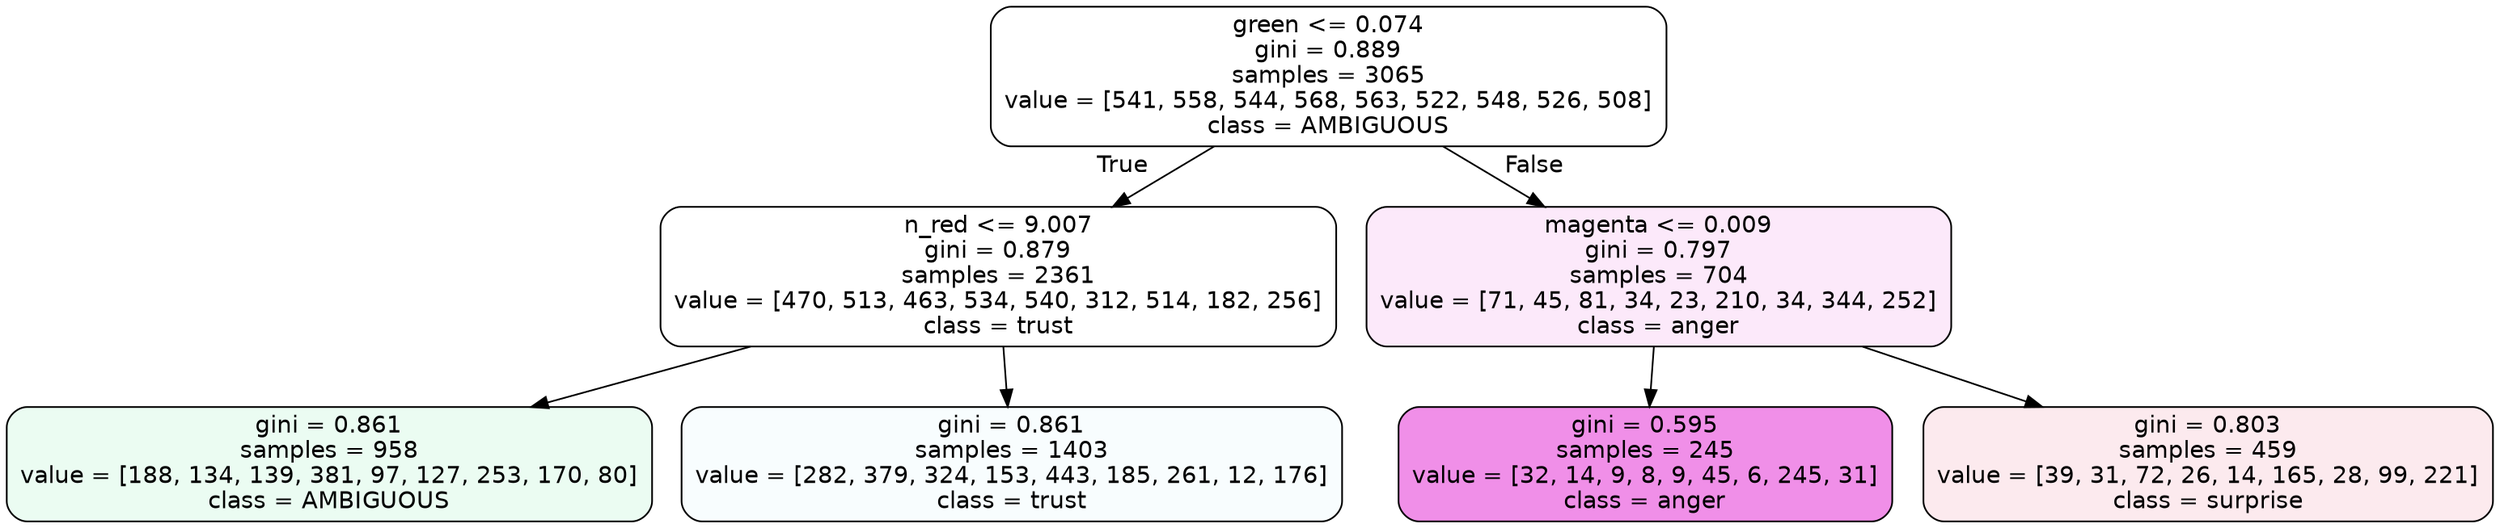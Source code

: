 digraph Tree {
node [shape=box, style="filled, rounded", color="black", fontname=helvetica] ;
edge [fontname=helvetica] ;
0 [label="green <= 0.074\ngini = 0.889\nsamples = 3065\nvalue = [541, 558, 544, 568, 563, 522, 548, 526, 508]\nclass = AMBIGUOUS", fillcolor="#39e58100"] ;
1 [label="n_red <= 9.007\ngini = 0.879\nsamples = 2361\nvalue = [470, 513, 463, 534, 540, 312, 514, 182, 256]\nclass = trust", fillcolor="#39d7e500"] ;
0 -> 1 [labeldistance=2.5, labelangle=45, headlabel="True"] ;
2 [label="gini = 0.861\nsamples = 958\nvalue = [188, 134, 139, 381, 97, 127, 253, 170, 80]\nclass = AMBIGUOUS", fillcolor="#39e58119"] ;
1 -> 2 ;
3 [label="gini = 0.861\nsamples = 1403\nvalue = [282, 379, 324, 153, 443, 185, 261, 12, 176]\nclass = trust", fillcolor="#39d7e509"] ;
1 -> 3 ;
4 [label="magenta <= 0.009\ngini = 0.797\nsamples = 704\nvalue = [71, 45, 81, 34, 23, 210, 34, 344, 252]\nclass = anger", fillcolor="#e539d71c"] ;
0 -> 4 [labeldistance=2.5, labelangle=-45, headlabel="False"] ;
5 [label="gini = 0.595\nsamples = 245\nvalue = [32, 14, 9, 8, 9, 45, 6, 245, 31]\nclass = anger", fillcolor="#e539d790"] ;
4 -> 5 ;
6 [label="gini = 0.803\nsamples = 459\nvalue = [39, 31, 72, 26, 14, 165, 28, 99, 221]\nclass = surprise", fillcolor="#e539641b"] ;
4 -> 6 ;
}